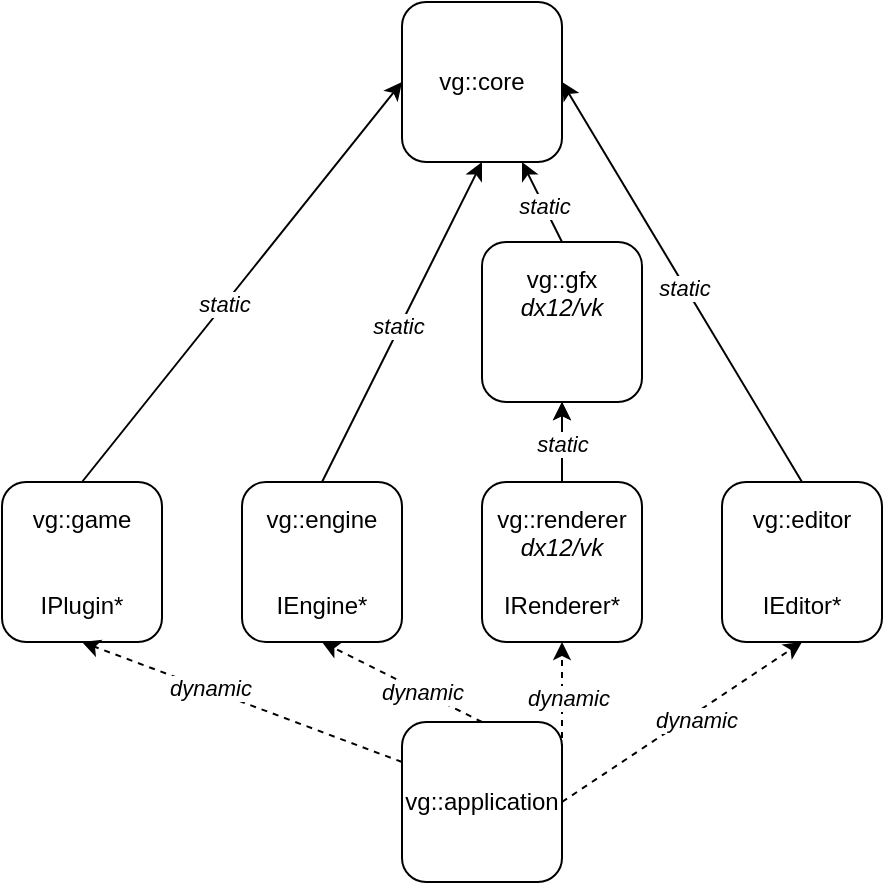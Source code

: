 <mxfile version="21.6.6" type="device">
  <diagram name="Page-1" id="C2fvNBeF9b_SjYD7vvZI">
    <mxGraphModel dx="1434" dy="758" grid="1" gridSize="10" guides="1" tooltips="1" connect="1" arrows="1" fold="1" page="1" pageScale="1" pageWidth="827" pageHeight="1169" math="0" shadow="0">
      <root>
        <mxCell id="0" />
        <mxCell id="1" parent="0" />
        <mxCell id="H8w9ZXxn60HzF5_04Ft8-1" value="vg::core" style="rounded=1;whiteSpace=wrap;html=1;" vertex="1" parent="1">
          <mxGeometry x="280" y="40" width="80" height="80" as="geometry" />
        </mxCell>
        <mxCell id="H8w9ZXxn60HzF5_04Ft8-2" value="vg::engine&lt;br&gt;&lt;br&gt;&lt;br&gt;IEngine*" style="rounded=1;whiteSpace=wrap;html=1;" vertex="1" parent="1">
          <mxGeometry x="200" y="280" width="80" height="80" as="geometry" />
        </mxCell>
        <mxCell id="H8w9ZXxn60HzF5_04Ft8-3" value="vg::gfx&lt;br&gt;&lt;i&gt;dx12/vk&lt;br&gt;&lt;br&gt;&lt;br&gt;&lt;/i&gt;" style="rounded=1;whiteSpace=wrap;html=1;" vertex="1" parent="1">
          <mxGeometry x="320" y="160" width="80" height="80" as="geometry" />
        </mxCell>
        <mxCell id="H8w9ZXxn60HzF5_04Ft8-15" value="" style="edgeStyle=orthogonalEdgeStyle;rounded=0;orthogonalLoop=1;jettySize=auto;html=1;" edge="1" parent="1" source="H8w9ZXxn60HzF5_04Ft8-4" target="H8w9ZXxn60HzF5_04Ft8-3">
          <mxGeometry relative="1" as="geometry" />
        </mxCell>
        <mxCell id="H8w9ZXxn60HzF5_04Ft8-4" value="vg::renderer&lt;br&gt;&lt;i&gt;dx12/vk&lt;/i&gt;&lt;br&gt;&lt;br&gt;IRenderer*" style="rounded=1;whiteSpace=wrap;html=1;" vertex="1" parent="1">
          <mxGeometry x="320" y="280" width="80" height="80" as="geometry" />
        </mxCell>
        <mxCell id="H8w9ZXxn60HzF5_04Ft8-5" value="vg::game&lt;br&gt;&lt;br&gt;&lt;br&gt;IPlugin*" style="rounded=1;whiteSpace=wrap;html=1;" vertex="1" parent="1">
          <mxGeometry x="80" y="280" width="80" height="80" as="geometry" />
        </mxCell>
        <mxCell id="H8w9ZXxn60HzF5_04Ft8-11" value="" style="endArrow=classic;html=1;rounded=0;entryX=0.75;entryY=1;entryDx=0;entryDy=0;exitX=0.5;exitY=0;exitDx=0;exitDy=0;" edge="1" parent="1" source="H8w9ZXxn60HzF5_04Ft8-3" target="H8w9ZXxn60HzF5_04Ft8-1">
          <mxGeometry width="50" height="50" relative="1" as="geometry">
            <mxPoint x="390" y="420" as="sourcePoint" />
            <mxPoint x="440" y="370" as="targetPoint" />
          </mxGeometry>
        </mxCell>
        <mxCell id="H8w9ZXxn60HzF5_04Ft8-26" value="&lt;i&gt;static&lt;/i&gt;" style="edgeLabel;html=1;align=center;verticalAlign=middle;resizable=0;points=[];" vertex="1" connectable="0" parent="H8w9ZXxn60HzF5_04Ft8-11">
          <mxGeometry x="-0.075" relative="1" as="geometry">
            <mxPoint as="offset" />
          </mxGeometry>
        </mxCell>
        <mxCell id="H8w9ZXxn60HzF5_04Ft8-12" value="" style="endArrow=classic;html=1;rounded=0;entryX=0.5;entryY=1;entryDx=0;entryDy=0;exitX=0.5;exitY=0;exitDx=0;exitDy=0;" edge="1" parent="1" source="H8w9ZXxn60HzF5_04Ft8-2" target="H8w9ZXxn60HzF5_04Ft8-1">
          <mxGeometry width="50" height="50" relative="1" as="geometry">
            <mxPoint x="390" y="460" as="sourcePoint" />
            <mxPoint x="240" y="160" as="targetPoint" />
          </mxGeometry>
        </mxCell>
        <mxCell id="H8w9ZXxn60HzF5_04Ft8-24" value="&lt;i&gt;static&lt;/i&gt;" style="edgeLabel;html=1;align=center;verticalAlign=middle;resizable=0;points=[];" vertex="1" connectable="0" parent="H8w9ZXxn60HzF5_04Ft8-12">
          <mxGeometry x="-0.025" y="1" relative="1" as="geometry">
            <mxPoint as="offset" />
          </mxGeometry>
        </mxCell>
        <mxCell id="H8w9ZXxn60HzF5_04Ft8-13" value="" style="endArrow=classic;html=1;rounded=0;entryX=0;entryY=0.5;entryDx=0;entryDy=0;exitX=0.5;exitY=0;exitDx=0;exitDy=0;" edge="1" parent="1" source="H8w9ZXxn60HzF5_04Ft8-5" target="H8w9ZXxn60HzF5_04Ft8-1">
          <mxGeometry width="50" height="50" relative="1" as="geometry">
            <mxPoint x="390" y="420" as="sourcePoint" />
            <mxPoint x="440" y="370" as="targetPoint" />
          </mxGeometry>
        </mxCell>
        <mxCell id="H8w9ZXxn60HzF5_04Ft8-25" value="&lt;i&gt;static&lt;/i&gt;" style="edgeLabel;html=1;align=center;verticalAlign=middle;resizable=0;points=[];" vertex="1" connectable="0" parent="H8w9ZXxn60HzF5_04Ft8-13">
          <mxGeometry x="-0.109" relative="1" as="geometry">
            <mxPoint as="offset" />
          </mxGeometry>
        </mxCell>
        <mxCell id="H8w9ZXxn60HzF5_04Ft8-14" value="" style="endArrow=classic;html=1;rounded=0;entryX=0.5;entryY=1;entryDx=0;entryDy=0;exitX=0.5;exitY=0;exitDx=0;exitDy=0;" edge="1" parent="1" source="H8w9ZXxn60HzF5_04Ft8-4" target="H8w9ZXxn60HzF5_04Ft8-3">
          <mxGeometry width="50" height="50" relative="1" as="geometry">
            <mxPoint x="360" y="250" as="sourcePoint" />
            <mxPoint x="440" y="410" as="targetPoint" />
          </mxGeometry>
        </mxCell>
        <mxCell id="H8w9ZXxn60HzF5_04Ft8-27" value="&lt;i&gt;static&lt;/i&gt;" style="edgeLabel;html=1;align=center;verticalAlign=middle;resizable=0;points=[];" vertex="1" connectable="0" parent="H8w9ZXxn60HzF5_04Ft8-14">
          <mxGeometry x="-0.05" relative="1" as="geometry">
            <mxPoint as="offset" />
          </mxGeometry>
        </mxCell>
        <mxCell id="H8w9ZXxn60HzF5_04Ft8-16" value="vg::application" style="rounded=1;whiteSpace=wrap;html=1;" vertex="1" parent="1">
          <mxGeometry x="280" y="400" width="80" height="80" as="geometry" />
        </mxCell>
        <mxCell id="H8w9ZXxn60HzF5_04Ft8-18" value="" style="endArrow=classic;dashed=1;html=1;rounded=0;entryX=0.5;entryY=1;entryDx=0;entryDy=0;exitX=0;exitY=0.25;exitDx=0;exitDy=0;shadow=0;endFill=1;" edge="1" parent="1" source="H8w9ZXxn60HzF5_04Ft8-16" target="H8w9ZXxn60HzF5_04Ft8-5">
          <mxGeometry width="50" height="50" relative="1" as="geometry">
            <mxPoint x="390" y="500" as="sourcePoint" />
            <mxPoint x="440" y="450" as="targetPoint" />
          </mxGeometry>
        </mxCell>
        <mxCell id="H8w9ZXxn60HzF5_04Ft8-21" value="&lt;i&gt;dynamic&lt;/i&gt;" style="edgeLabel;html=1;align=center;verticalAlign=middle;resizable=0;points=[];" vertex="1" connectable="0" parent="H8w9ZXxn60HzF5_04Ft8-18">
          <mxGeometry x="0.212" y="-1" relative="1" as="geometry">
            <mxPoint as="offset" />
          </mxGeometry>
        </mxCell>
        <mxCell id="H8w9ZXxn60HzF5_04Ft8-19" value="" style="endArrow=classic;dashed=1;html=1;rounded=0;entryX=0.5;entryY=1;entryDx=0;entryDy=0;exitX=0.5;exitY=0;exitDx=0;exitDy=0;shadow=0;endFill=1;" edge="1" parent="1" source="H8w9ZXxn60HzF5_04Ft8-16" target="H8w9ZXxn60HzF5_04Ft8-2">
          <mxGeometry width="50" height="50" relative="1" as="geometry">
            <mxPoint x="210" y="390" as="sourcePoint" />
            <mxPoint x="130" y="330" as="targetPoint" />
          </mxGeometry>
        </mxCell>
        <mxCell id="H8w9ZXxn60HzF5_04Ft8-22" value="&lt;i&gt;dynamic&lt;/i&gt;" style="edgeLabel;html=1;align=center;verticalAlign=middle;resizable=0;points=[];" vertex="1" connectable="0" parent="H8w9ZXxn60HzF5_04Ft8-19">
          <mxGeometry x="-0.25" relative="1" as="geometry">
            <mxPoint as="offset" />
          </mxGeometry>
        </mxCell>
        <mxCell id="H8w9ZXxn60HzF5_04Ft8-20" value="" style="endArrow=classic;dashed=1;html=1;rounded=0;entryX=0.5;entryY=1;entryDx=0;entryDy=0;exitX=1;exitY=0.25;exitDx=0;exitDy=0;shadow=0;endFill=1;" edge="1" parent="1" source="H8w9ZXxn60HzF5_04Ft8-16" target="H8w9ZXxn60HzF5_04Ft8-4">
          <mxGeometry width="50" height="50" relative="1" as="geometry">
            <mxPoint x="250" y="370" as="sourcePoint" />
            <mxPoint x="250" y="330" as="targetPoint" />
          </mxGeometry>
        </mxCell>
        <mxCell id="H8w9ZXxn60HzF5_04Ft8-23" value="&lt;i&gt;dynamic&lt;/i&gt;" style="edgeLabel;html=1;align=center;verticalAlign=middle;resizable=0;points=[];" vertex="1" connectable="0" parent="H8w9ZXxn60HzF5_04Ft8-20">
          <mxGeometry x="0.08" y="-3" relative="1" as="geometry">
            <mxPoint as="offset" />
          </mxGeometry>
        </mxCell>
        <mxCell id="H8w9ZXxn60HzF5_04Ft8-28" value="vg::editor&lt;br&gt;&lt;br&gt;&lt;br&gt;IEditor*" style="rounded=1;whiteSpace=wrap;html=1;" vertex="1" parent="1">
          <mxGeometry x="440" y="280" width="80" height="80" as="geometry" />
        </mxCell>
        <mxCell id="H8w9ZXxn60HzF5_04Ft8-29" value="" style="endArrow=classic;dashed=1;html=1;rounded=0;entryX=0.5;entryY=1;entryDx=0;entryDy=0;exitX=1;exitY=0.5;exitDx=0;exitDy=0;shadow=0;endFill=1;" edge="1" parent="1" source="H8w9ZXxn60HzF5_04Ft8-16" target="H8w9ZXxn60HzF5_04Ft8-28">
          <mxGeometry width="50" height="50" relative="1" as="geometry">
            <mxPoint x="290" y="430" as="sourcePoint" />
            <mxPoint x="370" y="370" as="targetPoint" />
          </mxGeometry>
        </mxCell>
        <mxCell id="H8w9ZXxn60HzF5_04Ft8-30" value="&lt;i&gt;dynamic&lt;/i&gt;" style="edgeLabel;html=1;align=center;verticalAlign=middle;resizable=0;points=[];" vertex="1" connectable="0" parent="H8w9ZXxn60HzF5_04Ft8-29">
          <mxGeometry x="0.08" y="-3" relative="1" as="geometry">
            <mxPoint as="offset" />
          </mxGeometry>
        </mxCell>
        <mxCell id="H8w9ZXxn60HzF5_04Ft8-31" value="" style="endArrow=classic;html=1;rounded=0;entryX=1;entryY=0.5;entryDx=0;entryDy=0;exitX=0.5;exitY=0;exitDx=0;exitDy=0;" edge="1" parent="1" source="H8w9ZXxn60HzF5_04Ft8-28" target="H8w9ZXxn60HzF5_04Ft8-1">
          <mxGeometry width="50" height="50" relative="1" as="geometry">
            <mxPoint x="250" y="290" as="sourcePoint" />
            <mxPoint x="330" y="130" as="targetPoint" />
          </mxGeometry>
        </mxCell>
        <mxCell id="H8w9ZXxn60HzF5_04Ft8-32" value="&lt;i&gt;static&lt;/i&gt;" style="edgeLabel;html=1;align=center;verticalAlign=middle;resizable=0;points=[];" vertex="1" connectable="0" parent="H8w9ZXxn60HzF5_04Ft8-31">
          <mxGeometry x="-0.025" y="1" relative="1" as="geometry">
            <mxPoint as="offset" />
          </mxGeometry>
        </mxCell>
      </root>
    </mxGraphModel>
  </diagram>
</mxfile>
